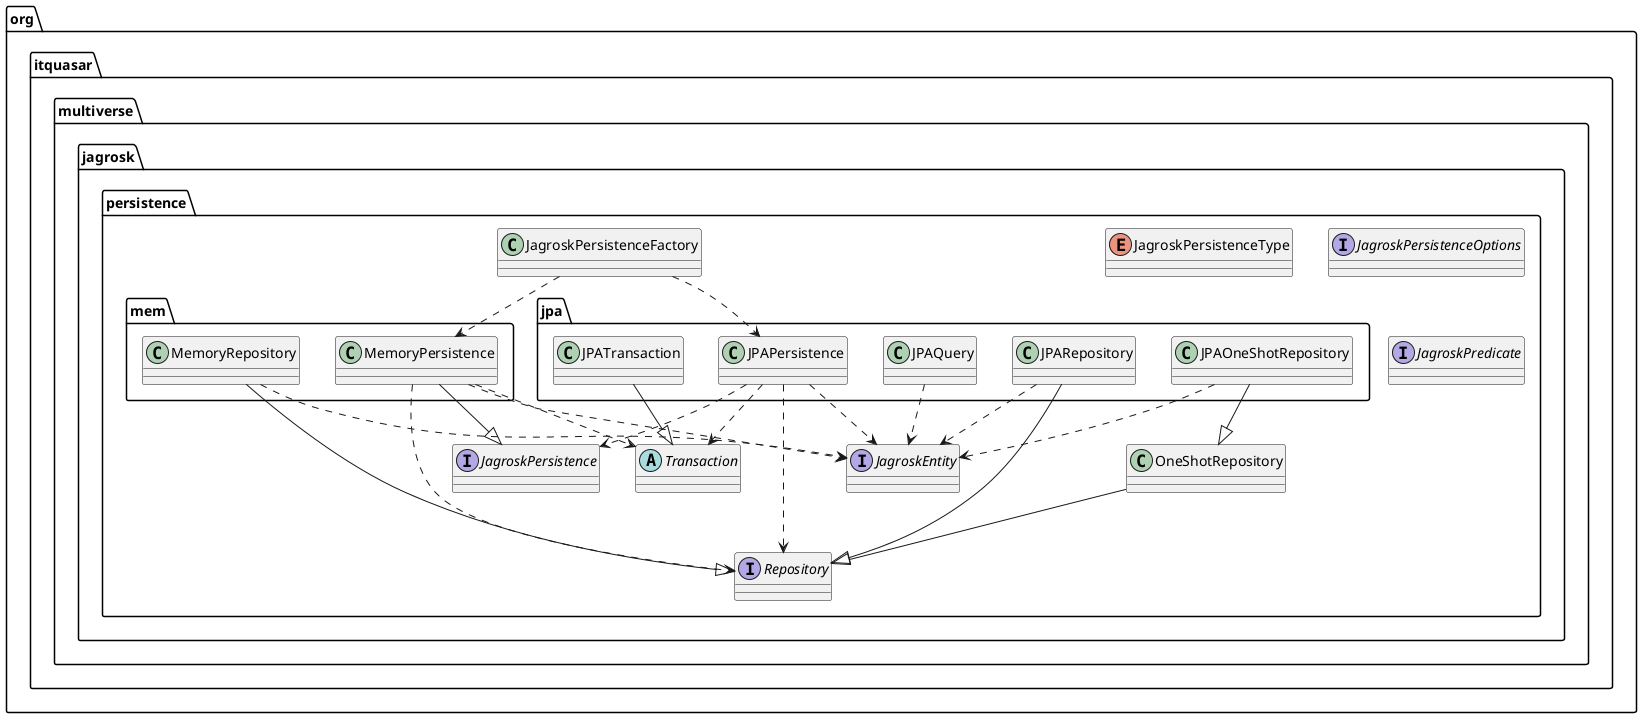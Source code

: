 @startuml
abstract class org.itquasar.multiverse.jagrosk.persistence.Transaction
class org.itquasar.multiverse.jagrosk.persistence.JagroskPersistenceFactory
class org.itquasar.multiverse.jagrosk.persistence.OneShotRepository
class org.itquasar.multiverse.jagrosk.persistence.jpa.JPAOneShotRepository
class org.itquasar.multiverse.jagrosk.persistence.jpa.JPAPersistence
class org.itquasar.multiverse.jagrosk.persistence.jpa.JPAQuery
class org.itquasar.multiverse.jagrosk.persistence.jpa.JPARepository
class org.itquasar.multiverse.jagrosk.persistence.jpa.JPATransaction
class org.itquasar.multiverse.jagrosk.persistence.mem.MemoryPersistence
class org.itquasar.multiverse.jagrosk.persistence.mem.MemoryRepository
enum org.itquasar.multiverse.jagrosk.persistence.JagroskPersistenceType
interface org.itquasar.multiverse.jagrosk.persistence.JagroskEntity
interface org.itquasar.multiverse.jagrosk.persistence.JagroskPersistence
interface org.itquasar.multiverse.jagrosk.persistence.JagroskPersistenceOptions
interface org.itquasar.multiverse.jagrosk.persistence.JagroskPredicate
interface org.itquasar.multiverse.jagrosk.persistence.Repository
org.itquasar.multiverse.jagrosk.persistence.JagroskPersistenceFactory ..> org.itquasar.multiverse.jagrosk.persistence.jpa.JPAPersistence
org.itquasar.multiverse.jagrosk.persistence.JagroskPersistenceFactory ..> org.itquasar.multiverse.jagrosk.persistence.mem.MemoryPersistence
org.itquasar.multiverse.jagrosk.persistence.OneShotRepository --|> org.itquasar.multiverse.jagrosk.persistence.Repository
org.itquasar.multiverse.jagrosk.persistence.jpa.JPAOneShotRepository --|> org.itquasar.multiverse.jagrosk.persistence.OneShotRepository
org.itquasar.multiverse.jagrosk.persistence.jpa.JPAOneShotRepository ..> org.itquasar.multiverse.jagrosk.persistence.JagroskEntity
org.itquasar.multiverse.jagrosk.persistence.jpa.JPAPersistence ..> org.itquasar.multiverse.jagrosk.persistence.Transaction
org.itquasar.multiverse.jagrosk.persistence.jpa.JPAPersistence ..> org.itquasar.multiverse.jagrosk.persistence.JagroskEntity
org.itquasar.multiverse.jagrosk.persistence.jpa.JPAPersistence ..> org.itquasar.multiverse.jagrosk.persistence.JagroskPersistence
org.itquasar.multiverse.jagrosk.persistence.jpa.JPAPersistence ..> org.itquasar.multiverse.jagrosk.persistence.Repository
org.itquasar.multiverse.jagrosk.persistence.jpa.JPAQuery ..> org.itquasar.multiverse.jagrosk.persistence.JagroskEntity
org.itquasar.multiverse.jagrosk.persistence.jpa.JPARepository ..> org.itquasar.multiverse.jagrosk.persistence.JagroskEntity
org.itquasar.multiverse.jagrosk.persistence.jpa.JPARepository --|> org.itquasar.multiverse.jagrosk.persistence.Repository
org.itquasar.multiverse.jagrosk.persistence.jpa.JPATransaction --|> org.itquasar.multiverse.jagrosk.persistence.Transaction
org.itquasar.multiverse.jagrosk.persistence.mem.MemoryPersistence ..> org.itquasar.multiverse.jagrosk.persistence.Transaction
org.itquasar.multiverse.jagrosk.persistence.mem.MemoryPersistence ..> org.itquasar.multiverse.jagrosk.persistence.JagroskEntity
org.itquasar.multiverse.jagrosk.persistence.mem.MemoryPersistence --|> org.itquasar.multiverse.jagrosk.persistence.JagroskPersistence
org.itquasar.multiverse.jagrosk.persistence.mem.MemoryPersistence ..> org.itquasar.multiverse.jagrosk.persistence.Repository
org.itquasar.multiverse.jagrosk.persistence.mem.MemoryRepository ..> org.itquasar.multiverse.jagrosk.persistence.JagroskEntity
org.itquasar.multiverse.jagrosk.persistence.mem.MemoryRepository --|> org.itquasar.multiverse.jagrosk.persistence.Repository
@enduml